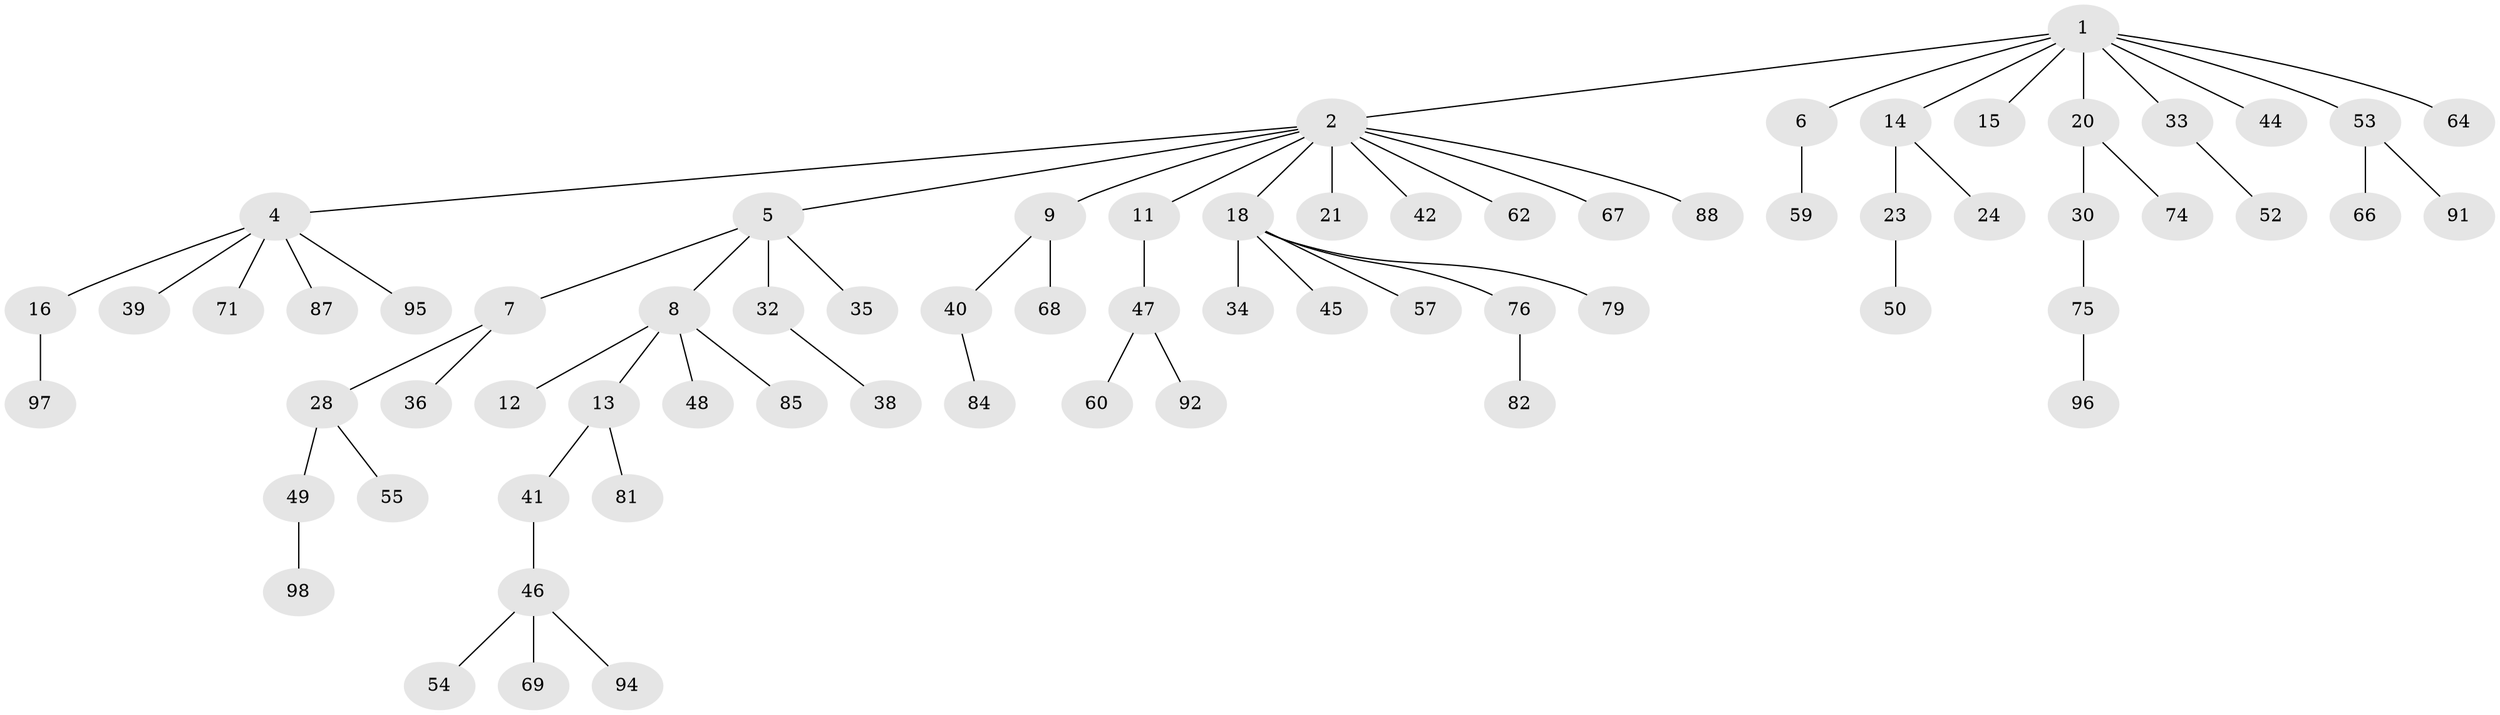 // Generated by graph-tools (version 1.1) at 2025/52/02/27/25 19:52:10]
// undirected, 69 vertices, 68 edges
graph export_dot {
graph [start="1"]
  node [color=gray90,style=filled];
  1 [super="+3"];
  2 [super="+25"];
  4 [super="+27"];
  5 [super="+26"];
  6 [super="+70"];
  7 [super="+61"];
  8 [super="+19"];
  9 [super="+10"];
  11 [super="+22"];
  12 [super="+17"];
  13;
  14 [super="+43"];
  15;
  16 [super="+72"];
  18 [super="+37"];
  20;
  21 [super="+29"];
  23 [super="+90"];
  24;
  28;
  30 [super="+31"];
  32;
  33 [super="+73"];
  34 [super="+83"];
  35;
  36;
  38;
  39;
  40 [super="+56"];
  41 [super="+51"];
  42 [super="+65"];
  44 [super="+86"];
  45;
  46 [super="+58"];
  47 [super="+99"];
  48;
  49;
  50 [super="+63"];
  52;
  53 [super="+89"];
  54;
  55 [super="+77"];
  57;
  59;
  60;
  62;
  64 [super="+80"];
  66;
  67;
  68 [super="+78"];
  69;
  71;
  74;
  75;
  76;
  79;
  81 [super="+93"];
  82;
  84;
  85;
  87;
  88;
  91;
  92;
  94;
  95;
  96;
  97;
  98;
  1 -- 2;
  1 -- 20;
  1 -- 33;
  1 -- 53;
  1 -- 64;
  1 -- 6;
  1 -- 44;
  1 -- 14;
  1 -- 15;
  2 -- 4;
  2 -- 5;
  2 -- 9;
  2 -- 11;
  2 -- 18;
  2 -- 21;
  2 -- 67;
  2 -- 88;
  2 -- 42;
  2 -- 62;
  4 -- 16;
  4 -- 39;
  4 -- 71;
  4 -- 87;
  4 -- 95;
  5 -- 7;
  5 -- 8;
  5 -- 32;
  5 -- 35;
  6 -- 59;
  7 -- 28;
  7 -- 36;
  8 -- 12;
  8 -- 13;
  8 -- 48;
  8 -- 85;
  9 -- 40;
  9 -- 68;
  11 -- 47;
  13 -- 41;
  13 -- 81;
  14 -- 23;
  14 -- 24;
  16 -- 97;
  18 -- 34;
  18 -- 45;
  18 -- 57;
  18 -- 76;
  18 -- 79;
  20 -- 30;
  20 -- 74;
  23 -- 50;
  28 -- 49;
  28 -- 55;
  30 -- 75;
  32 -- 38;
  33 -- 52;
  40 -- 84;
  41 -- 46;
  46 -- 54;
  46 -- 94;
  46 -- 69;
  47 -- 60;
  47 -- 92;
  49 -- 98;
  53 -- 66;
  53 -- 91;
  75 -- 96;
  76 -- 82;
}
